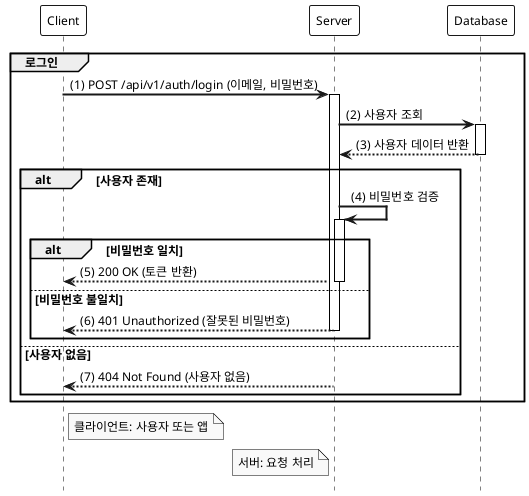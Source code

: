 @startuml

hide footbox
autoactivate on

' 스타일 설정
skinparam monochrome true
skinparam shadowing false
skinparam defaultFontSize 12
skinparam defaultFontName Arial
skinparam activityBackgroundColor #EFEFEF
skinparam activityBorderColor #CCCCCC
skinparam sequenceArrowThickness 2
skinparam sequenceParticipantBorderThickness 1
skinparam sequenceParticipantBackgroundColor #FFFFFF
skinparam sequenceLifeLineBorderColor #000000
skinparam sequenceLifeLineBackgroundColor #FFFFFF
skinparam noteBackgroundColor #FFFFCC
skinparam noteBorderColor #000000

participant "Client" as C
participant "Server" as S
participant "Database" as DB

group 로그인
    autonumber 1 "(0)"
    C -> S: POST /api/v1/auth/login (이메일, 비밀번호)
    S -> DB: 사용자 조회
    DB --> S: 사용자 데이터 반환
    alt 사용자 존재
        S -> S: 비밀번호 검증
        alt 비밀번호 일치
            S --> C: 200 OK (토큰 반환)
        else 비밀번호 불일치
            S --> C: 401 Unauthorized (잘못된 비밀번호)
        end
    else 사용자 없음
        S --> C: 404 Not Found (사용자 없음)
    end
end

note right of C: 클라이언트: 사용자 또는 앱
note left of S: 서버: 요청 처리

@enduml